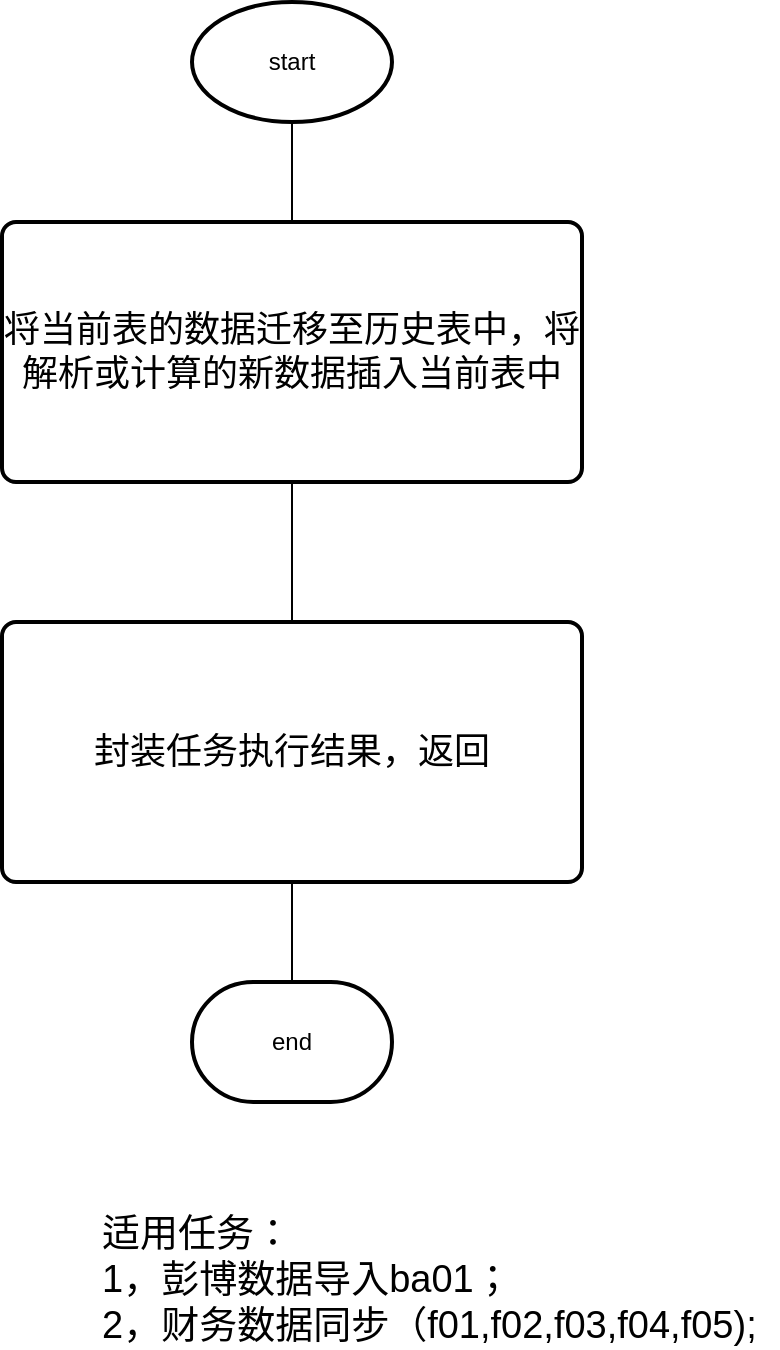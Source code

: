 <mxfile version="10.7.9" type="github"><diagram id="QDhEcA_Q6oMVZJ2mgNlX" name="Page-1"><mxGraphModel dx="1394" dy="1933" grid="1" gridSize="10" guides="1" tooltips="1" connect="1" arrows="1" fold="1" page="1" pageScale="1" pageWidth="827" pageHeight="1169" math="0" shadow="0"><root><mxCell id="0"/><mxCell id="1" parent="0"/><mxCell id="bWXAuBwa11p8fHyv_Tr3-1" value="start" style="strokeWidth=2;html=1;shape=mxgraph.flowchart.start_1;whiteSpace=wrap;" parent="1" vertex="1"><mxGeometry x="363" y="-270" width="100" height="60" as="geometry"/></mxCell><mxCell id="bWXAuBwa11p8fHyv_Tr3-2" value="end" style="strokeWidth=2;html=1;shape=mxgraph.flowchart.terminator;whiteSpace=wrap;" parent="1" vertex="1"><mxGeometry x="363" y="220" width="100" height="60" as="geometry"/></mxCell><mxCell id="bWXAuBwa11p8fHyv_Tr3-3" value="" style="endArrow=none;html=1;entryX=0.5;entryY=1;entryDx=0;entryDy=0;entryPerimeter=0;exitX=0.5;exitY=0;exitDx=0;exitDy=0;" parent="1" source="bWXAuBwa11p8fHyv_Tr3-6" target="bWXAuBwa11p8fHyv_Tr3-1" edge="1"><mxGeometry width="50" height="50" relative="1" as="geometry"><mxPoint x="413" y="-170" as="sourcePoint"/><mxPoint x="180" y="180" as="targetPoint"/></mxGeometry></mxCell><mxCell id="bWXAuBwa11p8fHyv_Tr3-4" value="" style="endArrow=none;html=1;entryX=0.5;entryY=1;entryDx=0;entryDy=0;entryPerimeter=0;exitX=0.5;exitY=0;exitDx=0;exitDy=0;" parent="1" edge="1"><mxGeometry width="50" height="50" relative="1" as="geometry"><mxPoint x="413" y="-50" as="sourcePoint"/><mxPoint x="413" y="-100" as="targetPoint"/></mxGeometry></mxCell><mxCell id="bWXAuBwa11p8fHyv_Tr3-5" value="" style="endArrow=none;html=1;entryX=0.5;entryY=1;entryDx=0;entryDy=0;exitX=0.5;exitY=0;exitDx=0;exitDy=0;exitPerimeter=0;" parent="1" source="bWXAuBwa11p8fHyv_Tr3-2" edge="1"><mxGeometry width="50" height="50" relative="1" as="geometry"><mxPoint x="260" y="450" as="sourcePoint"/><mxPoint x="413" y="80" as="targetPoint"/></mxGeometry></mxCell><mxCell id="bWXAuBwa11p8fHyv_Tr3-6" value="将当前表的数据迁移至历史表中，将解析或计算的新数据插入当前表中&lt;br style=&quot;font-size: 18px&quot;&gt;" style="rounded=1;whiteSpace=wrap;html=1;absoluteArcSize=1;arcSize=14;strokeWidth=2;fontSize=18;" parent="1" vertex="1"><mxGeometry x="268" y="-160" width="290" height="130" as="geometry"/></mxCell><mxCell id="bWXAuBwa11p8fHyv_Tr3-7" value="封装任务执行结果，返回&lt;br style=&quot;font-size: 18px&quot;&gt;" style="rounded=1;whiteSpace=wrap;html=1;absoluteArcSize=1;arcSize=14;strokeWidth=2;fontSize=18;" parent="1" vertex="1"><mxGeometry x="268" y="40" width="290" height="130" as="geometry"/></mxCell><mxCell id="bWXAuBwa11p8fHyv_Tr3-8" value="" style="endArrow=none;html=1;entryX=0.5;entryY=1;entryDx=0;entryDy=0;exitX=0.5;exitY=0;exitDx=0;exitDy=0;" parent="1" source="bWXAuBwa11p8fHyv_Tr3-7" target="bWXAuBwa11p8fHyv_Tr3-6" edge="1"><mxGeometry width="50" height="50" relative="1" as="geometry"><mxPoint x="390" y="40" as="sourcePoint"/><mxPoint x="440" y="-10" as="targetPoint"/></mxGeometry></mxCell><mxCell id="bWXAuBwa11p8fHyv_Tr3-9" value="&lt;font style=&quot;font-size: 19px&quot;&gt;适用任务：&lt;br&gt;1，彭博数据导入ba01；&lt;br&gt;2，财务数据同步（f01,f02,f03,f04,f05);&lt;/font&gt;&lt;br&gt;" style="text;html=1;resizable=0;points=[];autosize=1;align=left;verticalAlign=top;spacingTop=-4;" parent="1" vertex="1"><mxGeometry x="316" y="332" width="340" height="50" as="geometry"/></mxCell></root></mxGraphModel></diagram></mxfile>